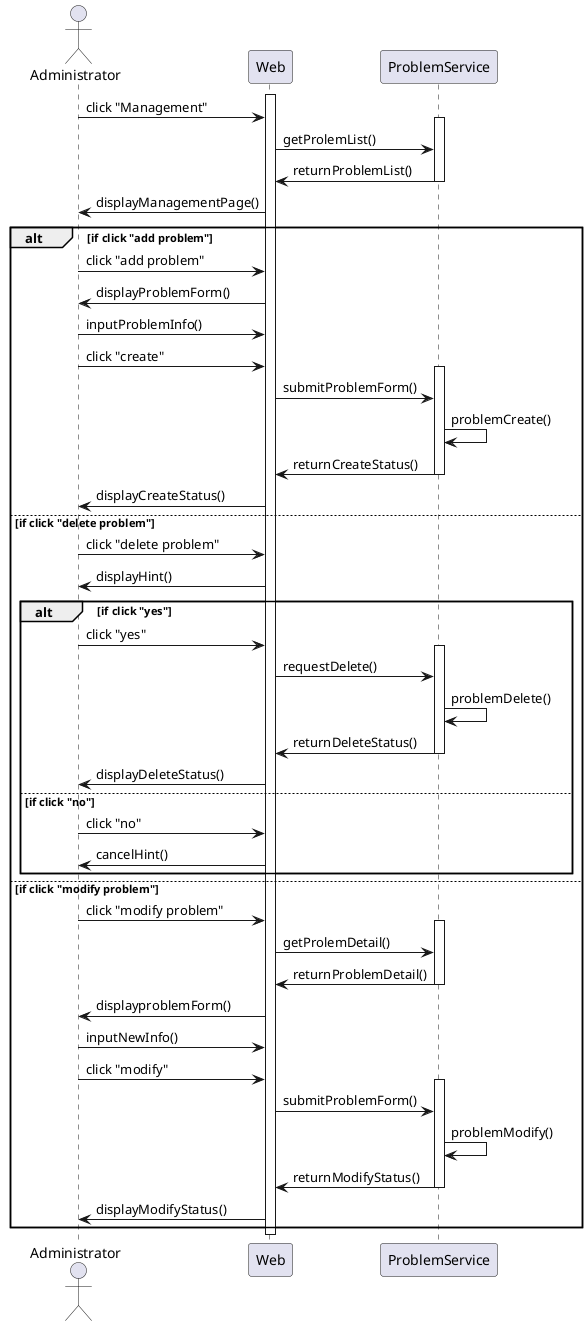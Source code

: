@startuml login

actor Administrator as a 
participant Web as web

participant ProblemService as cs

activate web

a -> web: click "Management"
activate cs
web -> cs : getProlemList()
cs -> web : returnProblemList()
deactivate cs
web -> a: displayManagementPage()

alt if click "add problem"
a -> web : click "add problem"
web ->a : displayProblemForm()
a->web:inputProblemInfo()
a->web:click "create"
activate cs
web -> cs : submitProblemForm()
cs->cs:problemCreate()
cs->web:returnCreateStatus()
deactivate cs
web->a:displayCreateStatus()

else if click "delete problem"
a -> web : click "delete problem"
web->a:displayHint()
alt if click "yes"
a ->web: click "yes"
activate cs
web -> cs: requestDelete()
cs ->cs:problemDelete()
cs->web:returnDeleteStatus()
deactivate cs
web->a:displayDeleteStatus()
else if click "no"
a ->web: click "no"
web -> a :cancelHint()
end

else if click "modify problem"
a -> web : click "modify problem"
activate cs
web -> cs : getProlemDetail()
cs -> web : returnProblemDetail()
deactivate cs
web ->a : displayproblemForm()
a->web:inputNewInfo()
a->web:click "modify" 
activate cs
web ->cs : submitProblemForm()
cs->cs:problemModify()
cs->web:returnModifyStatus()
deactivate cs
web->a:displayModifyStatus()

end

deactivate web

@enduml